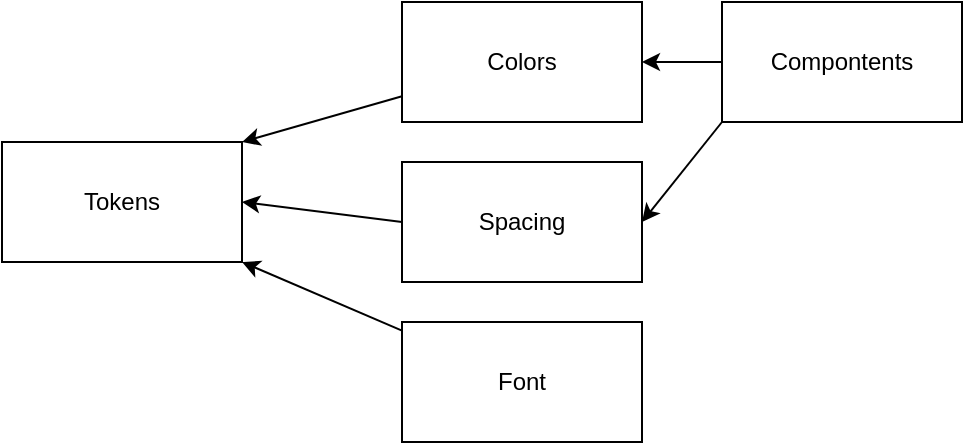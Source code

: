 <mxfile>
    <diagram id="etDPTz6canD2O_pL2xkr" name="SASS Files">
        <mxGraphModel dx="965" dy="720" grid="1" gridSize="10" guides="1" tooltips="1" connect="1" arrows="1" fold="1" page="1" pageScale="1" pageWidth="850" pageHeight="1100" math="0" shadow="0">
            <root>
                <mxCell id="0"/>
                <mxCell id="1" parent="0"/>
                <mxCell id="8" style="edgeStyle=none;html=1;entryX=1;entryY=0;entryDx=0;entryDy=0;" edge="1" parent="1" source="2" target="4">
                    <mxGeometry relative="1" as="geometry"/>
                </mxCell>
                <mxCell id="2" value="Colors" style="rounded=0;whiteSpace=wrap;html=1;" vertex="1" parent="1">
                    <mxGeometry x="240" y="40" width="120" height="60" as="geometry"/>
                </mxCell>
                <mxCell id="9" style="edgeStyle=none;html=1;exitX=0;exitY=0.5;exitDx=0;exitDy=0;entryX=1;entryY=0.5;entryDx=0;entryDy=0;" edge="1" parent="1" source="3" target="4">
                    <mxGeometry relative="1" as="geometry">
                        <mxPoint x="160" y="110" as="targetPoint"/>
                    </mxGeometry>
                </mxCell>
                <mxCell id="3" value="Spacing" style="rounded=0;whiteSpace=wrap;html=1;" vertex="1" parent="1">
                    <mxGeometry x="240" y="120" width="120" height="60" as="geometry"/>
                </mxCell>
                <mxCell id="4" value="Tokens" style="rounded=0;whiteSpace=wrap;html=1;" vertex="1" parent="1">
                    <mxGeometry x="40" y="110" width="120" height="60" as="geometry"/>
                </mxCell>
                <mxCell id="11" style="edgeStyle=none;html=1;entryX=1;entryY=0.5;entryDx=0;entryDy=0;" edge="1" parent="1" source="10" target="2">
                    <mxGeometry relative="1" as="geometry"/>
                </mxCell>
                <mxCell id="12" style="edgeStyle=none;html=1;exitX=0;exitY=1;exitDx=0;exitDy=0;entryX=1;entryY=0.5;entryDx=0;entryDy=0;" edge="1" parent="1" source="10" target="3">
                    <mxGeometry relative="1" as="geometry"/>
                </mxCell>
                <mxCell id="10" value="Compontents" style="rounded=0;whiteSpace=wrap;html=1;" vertex="1" parent="1">
                    <mxGeometry x="400" y="40" width="120" height="60" as="geometry"/>
                </mxCell>
                <mxCell id="14" style="edgeStyle=none;html=1;entryX=1;entryY=1;entryDx=0;entryDy=0;" edge="1" parent="1" source="13" target="4">
                    <mxGeometry relative="1" as="geometry">
                        <mxPoint x="210" y="220" as="targetPoint"/>
                    </mxGeometry>
                </mxCell>
                <mxCell id="13" value="Font" style="rounded=0;whiteSpace=wrap;html=1;" vertex="1" parent="1">
                    <mxGeometry x="240" y="200" width="120" height="60" as="geometry"/>
                </mxCell>
            </root>
        </mxGraphModel>
    </diagram>
</mxfile>